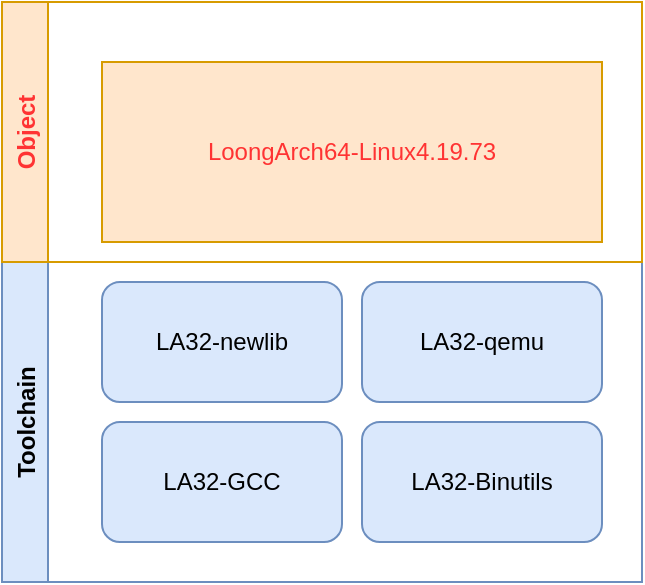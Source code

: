 <mxfile version="16.2.7" type="github">
  <diagram id="JW-HZWeVedS_-bmpHygI" name="Page-1">
    <mxGraphModel dx="1422" dy="1930" grid="1" gridSize="10" guides="1" tooltips="1" connect="1" arrows="1" fold="1" page="1" pageScale="1" pageWidth="827" pageHeight="1169" math="0" shadow="0">
      <root>
        <mxCell id="0" />
        <mxCell id="1" parent="0" />
        <mxCell id="n6mSQEgEvL3i4QGaagsP-1" value="LA32-GCC" style="rounded=1;whiteSpace=wrap;html=1;fillColor=#dae8fc;strokeColor=#6c8ebf;" vertex="1" parent="1">
          <mxGeometry x="130" y="-800" width="120" height="60" as="geometry" />
        </mxCell>
        <mxCell id="n6mSQEgEvL3i4QGaagsP-2" value="LA32-Binutils" style="rounded=1;whiteSpace=wrap;html=1;fillColor=#dae8fc;strokeColor=#6c8ebf;" vertex="1" parent="1">
          <mxGeometry x="260" y="-800" width="120" height="60" as="geometry" />
        </mxCell>
        <mxCell id="n6mSQEgEvL3i4QGaagsP-3" value="LA32-newlib" style="rounded=1;whiteSpace=wrap;html=1;fillColor=#dae8fc;strokeColor=#6c8ebf;" vertex="1" parent="1">
          <mxGeometry x="130" y="-870" width="120" height="60" as="geometry" />
        </mxCell>
        <mxCell id="n6mSQEgEvL3i4QGaagsP-4" value="LA32-qemu" style="rounded=1;whiteSpace=wrap;html=1;fillColor=#dae8fc;strokeColor=#6c8ebf;" vertex="1" parent="1">
          <mxGeometry x="260" y="-870" width="120" height="60" as="geometry" />
        </mxCell>
        <mxCell id="n6mSQEgEvL3i4QGaagsP-6" value="LoongArch64-Linux4.19.73" style="rounded=0;whiteSpace=wrap;html=1;fillColor=#ffe6cc;strokeColor=#d79b00;fontColor=#FF3333;" vertex="1" parent="1">
          <mxGeometry x="130" y="-980" width="250" height="90" as="geometry" />
        </mxCell>
        <mxCell id="n6mSQEgEvL3i4QGaagsP-8" value="Toolchain" style="swimlane;horizontal=0;fillColor=#dae8fc;strokeColor=#6c8ebf;" vertex="1" parent="1">
          <mxGeometry x="80" y="-880" width="320" height="160" as="geometry" />
        </mxCell>
        <mxCell id="n6mSQEgEvL3i4QGaagsP-9" value="Object" style="swimlane;horizontal=0;fillColor=#ffe6cc;strokeColor=#d79b00;fontColor=#FF3333;" vertex="1" parent="n6mSQEgEvL3i4QGaagsP-8">
          <mxGeometry y="-130" width="320" height="130" as="geometry" />
        </mxCell>
      </root>
    </mxGraphModel>
  </diagram>
</mxfile>
